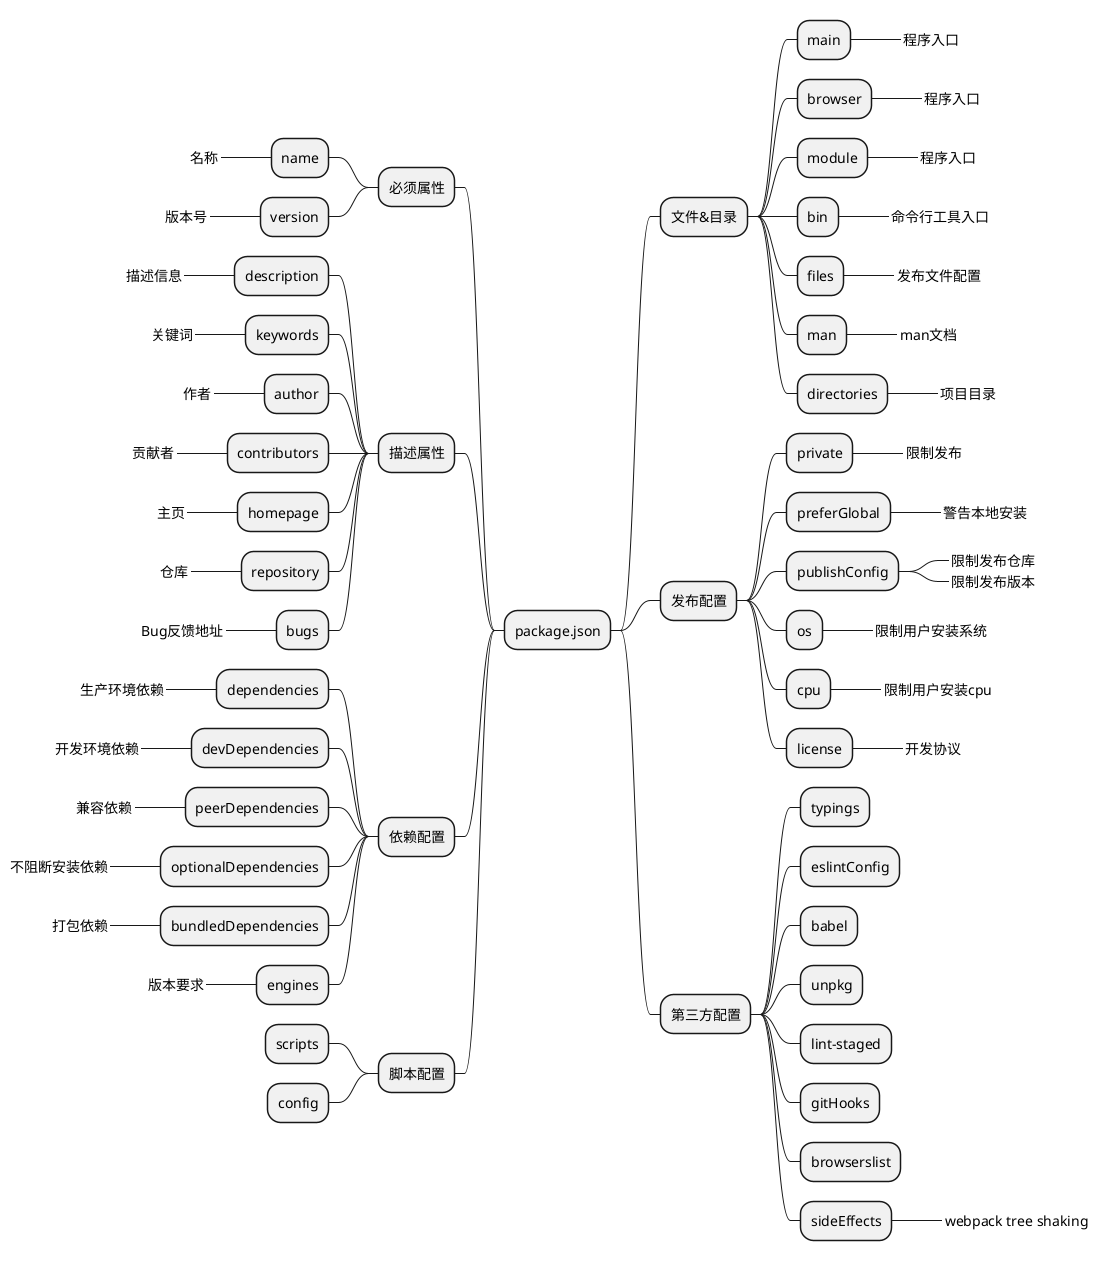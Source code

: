 @startmindmap
* package.json

left side

 * 必须属性
  * name
   *_ 名称

  * version
   *_ 版本号


 * 描述属性
  * description
   *_ 描述信息
  * keywords
   *_ 关键词
  * author
   *_ 作者
  * contributors
   *_ 贡献者
  * homepage
   *_ 主页
  * repository
   *_ 仓库
  * bugs
   *_ Bug反馈地址

 * 依赖配置
  * dependencies
   *_ 生产环境依赖
  * devDependencies
   *_ 开发环境依赖
  * peerDependencies
   *_ 兼容依赖
  * optionalDependencies
   *_ 不阻断安装依赖
  * bundledDependencies
   *_ 打包依赖
  * engines
   *_ 版本要求

 * 脚本配置
  * scripts
  * config

right side

 * 文件&目录
  * main
   *_ 程序入口
  * browser
   *_ 程序入口
  * module
   *_ 程序入口
  * bin
   *_ 命令行工具入口
  * files
   *_ 发布文件配置
  * man
   *_ man文档
  * directories
   *_ 项目目录

 * 发布配置
  * private
   *_ 限制发布
  * preferGlobal
   *_ 警告本地安装
  * publishConfig
   *_ 限制发布仓库
   *_ 限制发布版本
  * os
   *_ 限制用户安装系统
  * cpu
   *_ 限制用户安装cpu
  * license
   *_ 开发协议

 * 第三方配置
  * typings
  * eslintConfig
  * babel
  * unpkg
  * lint-staged
  * gitHooks
  * browserslist
  * sideEffects
   *_ webpack tree shaking

@endmindmap